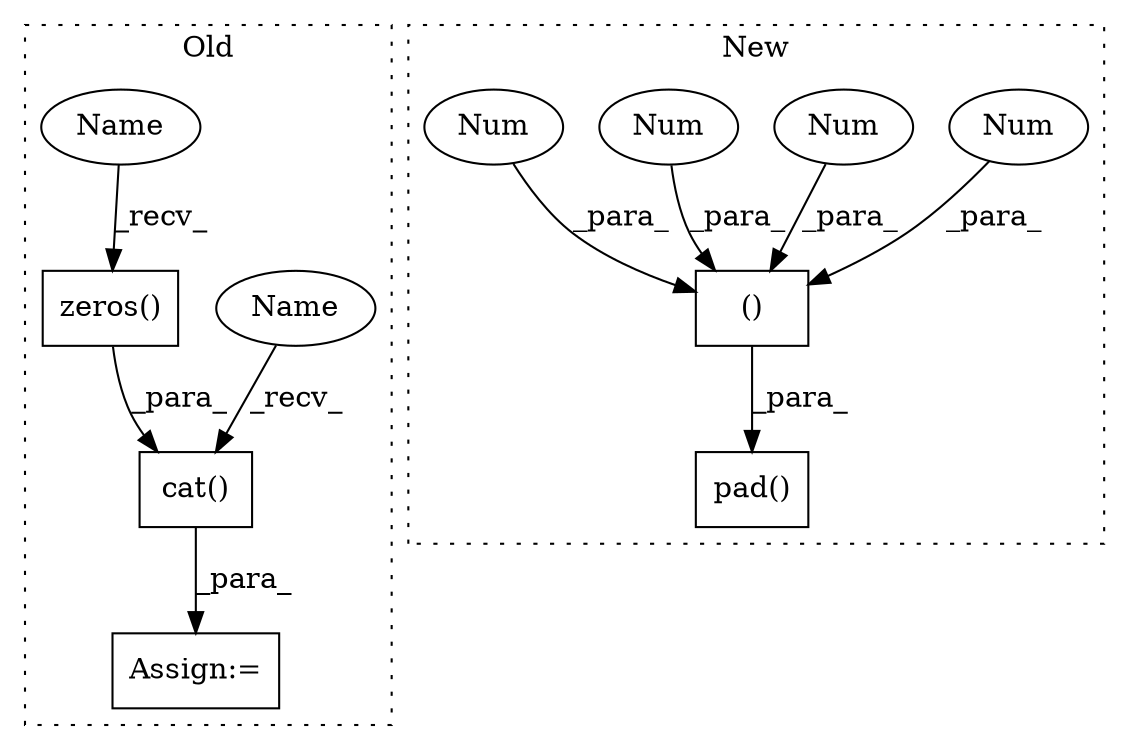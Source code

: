 digraph G {
subgraph cluster0 {
1 [label="cat()" a="75" s="2156,2176" l="10,8" shape="box"];
4 [label="zeros()" a="75" s="2014,2042" l="12,45" shape="box"];
9 [label="Assign:=" a="68" s="2153" l="3" shape="box"];
10 [label="Name" a="87" s="2156" l="5" shape="ellipse"];
11 [label="Name" a="87" s="2014" l="5" shape="ellipse"];
label = "Old";
style="dotted";
}
subgraph cluster1 {
2 [label="pad()" a="75" s="2199,2239" l="24,1" shape="box"];
3 [label="()" a="54" s="2228" l="10" shape="box"];
5 [label="Num" a="76" s="2227" l="1" shape="ellipse"];
6 [label="Num" a="76" s="2237" l="1" shape="ellipse"];
7 [label="Num" a="76" s="2233" l="1" shape="ellipse"];
8 [label="Num" a="76" s="2231" l="1" shape="ellipse"];
label = "New";
style="dotted";
}
1 -> 9 [label="_para_"];
3 -> 2 [label="_para_"];
4 -> 1 [label="_para_"];
5 -> 3 [label="_para_"];
6 -> 3 [label="_para_"];
7 -> 3 [label="_para_"];
8 -> 3 [label="_para_"];
10 -> 1 [label="_recv_"];
11 -> 4 [label="_recv_"];
}